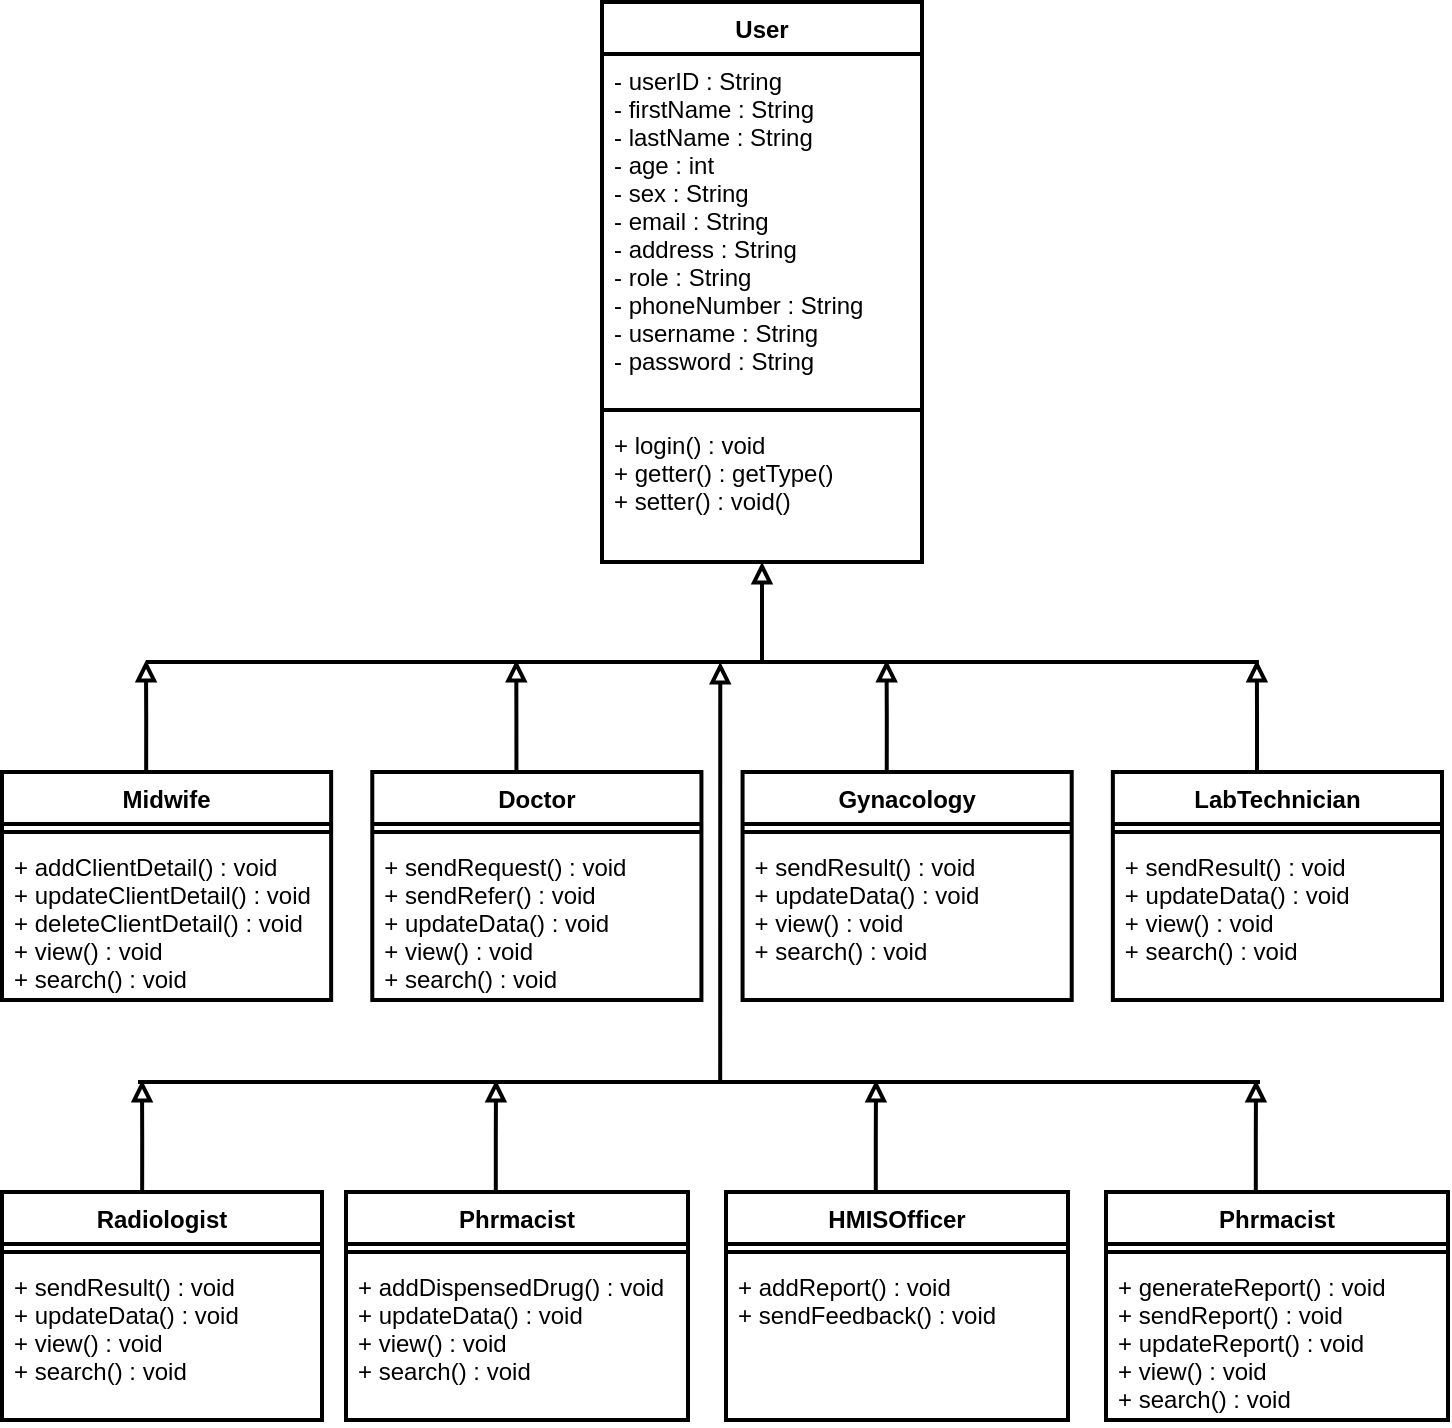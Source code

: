 <mxfile version="18.0.1" type="github">
  <diagram id="C5RBs43oDa-KdzZeNtuy" name="Page-1">
    <mxGraphModel dx="1108" dy="440" grid="1" gridSize="10" guides="1" tooltips="1" connect="1" arrows="1" fold="1" page="1" pageScale="1" pageWidth="827" pageHeight="1169" math="0" shadow="0">
      <root>
        <mxCell id="WIyWlLk6GJQsqaUBKTNV-0" />
        <mxCell id="WIyWlLk6GJQsqaUBKTNV-1" parent="WIyWlLk6GJQsqaUBKTNV-0" />
        <mxCell id="coV18CZ96dicYKJdgp45-4" value="User" style="swimlane;fontStyle=1;align=center;verticalAlign=top;childLayout=stackLayout;horizontal=1;startSize=26;horizontalStack=0;resizeParent=1;resizeParentMax=0;resizeLast=0;collapsible=1;marginBottom=0;strokeWidth=2;spacingTop=0;fontSize=12;" vertex="1" parent="WIyWlLk6GJQsqaUBKTNV-1">
          <mxGeometry x="340" y="225" width="160" height="280" as="geometry" />
        </mxCell>
        <mxCell id="coV18CZ96dicYKJdgp45-5" value="- userID : String&#xa;- firstName : String&#xa;- lastName : String&#xa;- age : int&#xa;- sex : String&#xa;- email : String&#xa;- address : String&#xa;- role : String&#xa;- phoneNumber : String&#xa;- username : String&#xa;- password : String" style="text;strokeColor=none;fillColor=none;align=left;verticalAlign=top;spacingLeft=4;spacingRight=4;overflow=hidden;rotatable=0;points=[[0,0.5],[1,0.5]];portConstraint=eastwest;strokeWidth=2;spacingTop=0;fontSize=12;" vertex="1" parent="coV18CZ96dicYKJdgp45-4">
          <mxGeometry y="26" width="160" height="174" as="geometry" />
        </mxCell>
        <mxCell id="coV18CZ96dicYKJdgp45-6" value="" style="line;strokeWidth=2;fillColor=none;align=left;verticalAlign=middle;spacingTop=0;spacingLeft=3;spacingRight=3;rotatable=0;labelPosition=right;points=[];portConstraint=eastwest;fontSize=12;" vertex="1" parent="coV18CZ96dicYKJdgp45-4">
          <mxGeometry y="200" width="160" height="8" as="geometry" />
        </mxCell>
        <mxCell id="coV18CZ96dicYKJdgp45-7" value="+ login() : void&#xa;+ getter() : getType()&#xa;+ setter() : void()&#xa;" style="text;strokeColor=none;fillColor=none;align=left;verticalAlign=top;spacingLeft=4;spacingRight=4;overflow=hidden;rotatable=0;points=[[0,0.5],[1,0.5]];portConstraint=eastwest;strokeWidth=2;spacingTop=0;fontSize=12;" vertex="1" parent="coV18CZ96dicYKJdgp45-4">
          <mxGeometry y="208" width="160" height="72" as="geometry" />
        </mxCell>
        <mxCell id="coV18CZ96dicYKJdgp45-27" style="edgeStyle=orthogonalEdgeStyle;rounded=0;orthogonalLoop=1;jettySize=auto;html=1;endArrow=block;endFill=0;strokeWidth=2;spacingTop=0;fontSize=12;" edge="1" parent="WIyWlLk6GJQsqaUBKTNV-1">
          <mxGeometry relative="1" as="geometry">
            <mxPoint x="422" y="555" as="sourcePoint" />
            <mxPoint x="420" y="505" as="targetPoint" />
            <Array as="points">
              <mxPoint x="422" y="555" />
            </Array>
          </mxGeometry>
        </mxCell>
        <mxCell id="coV18CZ96dicYKJdgp45-47" value="" style="group" vertex="1" connectable="0" parent="WIyWlLk6GJQsqaUBKTNV-1">
          <mxGeometry x="40" y="551" width="720" height="173" as="geometry" />
        </mxCell>
        <mxCell id="coV18CZ96dicYKJdgp45-13" style="edgeStyle=orthogonalEdgeStyle;rounded=0;orthogonalLoop=1;jettySize=auto;html=1;endArrow=block;endFill=0;exitX=0.438;exitY=0.018;exitDx=0;exitDy=0;exitPerimeter=0;strokeWidth=2;spacingTop=0;fontSize=12;" edge="1" parent="coV18CZ96dicYKJdgp45-47" source="coV18CZ96dicYKJdgp45-9">
          <mxGeometry relative="1" as="geometry">
            <mxPoint x="72" y="54" as="sourcePoint" />
            <mxPoint x="72" y="3" as="targetPoint" />
            <Array as="points" />
          </mxGeometry>
        </mxCell>
        <mxCell id="coV18CZ96dicYKJdgp45-9" value="Midwife" style="swimlane;fontStyle=1;align=center;verticalAlign=top;childLayout=stackLayout;horizontal=1;startSize=26;horizontalStack=0;resizeParent=1;resizeParentMax=0;resizeLast=0;collapsible=1;marginBottom=0;strokeWidth=2;spacingTop=0;fontSize=12;" vertex="1" parent="coV18CZ96dicYKJdgp45-47">
          <mxGeometry y="59" width="164.571" height="114" as="geometry" />
        </mxCell>
        <mxCell id="coV18CZ96dicYKJdgp45-11" value="" style="line;strokeWidth=2;fillColor=none;align=left;verticalAlign=middle;spacingTop=0;spacingLeft=3;spacingRight=3;rotatable=0;labelPosition=right;points=[];portConstraint=eastwest;fontSize=12;" vertex="1" parent="coV18CZ96dicYKJdgp45-9">
          <mxGeometry y="26" width="164.571" height="8" as="geometry" />
        </mxCell>
        <mxCell id="coV18CZ96dicYKJdgp45-12" value="+ addClientDetail() : void&#xa;+ updateClientDetail() : void&#xa;+ deleteClientDetail() : void&#xa;+ view() : void&#xa;+ search() : void&#xa;" style="text;strokeColor=none;fillColor=none;align=left;verticalAlign=top;spacingLeft=4;spacingRight=4;overflow=hidden;rotatable=0;points=[[0,0.5],[1,0.5]];portConstraint=eastwest;strokeWidth=2;spacingTop=0;fontSize=12;" vertex="1" parent="coV18CZ96dicYKJdgp45-9">
          <mxGeometry y="34" width="164.571" height="80" as="geometry" />
        </mxCell>
        <mxCell id="coV18CZ96dicYKJdgp45-14" value="" style="line;strokeWidth=2;fillColor=none;align=left;verticalAlign=middle;spacingTop=0;spacingLeft=3;spacingRight=3;rotatable=0;labelPosition=right;points=[];portConstraint=eastwest;fontSize=12;" vertex="1" parent="coV18CZ96dicYKJdgp45-47">
          <mxGeometry x="72" width="556.457" height="8" as="geometry" />
        </mxCell>
        <mxCell id="coV18CZ96dicYKJdgp45-15" style="edgeStyle=orthogonalEdgeStyle;rounded=0;orthogonalLoop=1;jettySize=auto;html=1;endArrow=block;endFill=0;exitX=0.438;exitY=0.018;exitDx=0;exitDy=0;exitPerimeter=0;strokeWidth=2;spacingTop=0;fontSize=12;" edge="1" parent="coV18CZ96dicYKJdgp45-47" source="coV18CZ96dicYKJdgp45-16">
          <mxGeometry relative="1" as="geometry">
            <mxPoint x="257.143" y="54" as="sourcePoint" />
            <mxPoint x="257.143" y="3" as="targetPoint" />
            <Array as="points" />
          </mxGeometry>
        </mxCell>
        <mxCell id="coV18CZ96dicYKJdgp45-16" value="Doctor" style="swimlane;fontStyle=1;align=center;verticalAlign=top;childLayout=stackLayout;horizontal=1;startSize=26;horizontalStack=0;resizeParent=1;resizeParentMax=0;resizeLast=0;collapsible=1;marginBottom=0;strokeWidth=2;spacingTop=0;fontSize=12;" vertex="1" parent="coV18CZ96dicYKJdgp45-47">
          <mxGeometry x="185.143" y="59" width="164.571" height="114" as="geometry" />
        </mxCell>
        <mxCell id="coV18CZ96dicYKJdgp45-17" value="" style="line;strokeWidth=2;fillColor=none;align=left;verticalAlign=middle;spacingTop=0;spacingLeft=3;spacingRight=3;rotatable=0;labelPosition=right;points=[];portConstraint=eastwest;fontSize=12;" vertex="1" parent="coV18CZ96dicYKJdgp45-16">
          <mxGeometry y="26" width="164.571" height="8" as="geometry" />
        </mxCell>
        <mxCell id="coV18CZ96dicYKJdgp45-18" value="+ sendRequest() : void&#xa;+ sendRefer() : void&#xa;+ updateData() : void&#xa;+ view() : void&#xa;+ search() : void&#xa;" style="text;strokeColor=none;fillColor=none;align=left;verticalAlign=top;spacingLeft=4;spacingRight=4;overflow=hidden;rotatable=0;points=[[0,0.5],[1,0.5]];portConstraint=eastwest;strokeWidth=2;spacingTop=0;fontSize=12;" vertex="1" parent="coV18CZ96dicYKJdgp45-16">
          <mxGeometry y="34" width="164.571" height="80" as="geometry" />
        </mxCell>
        <mxCell id="coV18CZ96dicYKJdgp45-19" style="edgeStyle=orthogonalEdgeStyle;rounded=0;orthogonalLoop=1;jettySize=auto;html=1;endArrow=block;endFill=0;exitX=0.438;exitY=0.018;exitDx=0;exitDy=0;exitPerimeter=0;strokeWidth=2;spacingTop=0;fontSize=12;" edge="1" parent="coV18CZ96dicYKJdgp45-47" source="coV18CZ96dicYKJdgp45-20">
          <mxGeometry relative="1" as="geometry">
            <mxPoint x="442.286" y="54" as="sourcePoint" />
            <mxPoint x="442.286" y="3" as="targetPoint" />
            <Array as="points" />
          </mxGeometry>
        </mxCell>
        <mxCell id="coV18CZ96dicYKJdgp45-20" value="Gynacology" style="swimlane;fontStyle=1;align=center;verticalAlign=top;childLayout=stackLayout;horizontal=1;startSize=26;horizontalStack=0;resizeParent=1;resizeParentMax=0;resizeLast=0;collapsible=1;marginBottom=0;strokeWidth=2;spacingTop=0;fontSize=12;" vertex="1" parent="coV18CZ96dicYKJdgp45-47">
          <mxGeometry x="370.286" y="59" width="164.571" height="114" as="geometry" />
        </mxCell>
        <mxCell id="coV18CZ96dicYKJdgp45-21" value="" style="line;strokeWidth=2;fillColor=none;align=left;verticalAlign=middle;spacingTop=0;spacingLeft=3;spacingRight=3;rotatable=0;labelPosition=right;points=[];portConstraint=eastwest;fontSize=12;" vertex="1" parent="coV18CZ96dicYKJdgp45-20">
          <mxGeometry y="26" width="164.571" height="8" as="geometry" />
        </mxCell>
        <mxCell id="coV18CZ96dicYKJdgp45-22" value="+ sendResult() : void&#xa;+ updateData() : void&#xa;+ view() : void&#xa;+ search() : void" style="text;strokeColor=none;fillColor=none;align=left;verticalAlign=top;spacingLeft=4;spacingRight=4;overflow=hidden;rotatable=0;points=[[0,0.5],[1,0.5]];portConstraint=eastwest;strokeWidth=2;spacingTop=0;fontSize=12;" vertex="1" parent="coV18CZ96dicYKJdgp45-20">
          <mxGeometry y="34" width="164.571" height="80" as="geometry" />
        </mxCell>
        <mxCell id="coV18CZ96dicYKJdgp45-23" style="edgeStyle=orthogonalEdgeStyle;rounded=0;orthogonalLoop=1;jettySize=auto;html=1;endArrow=block;endFill=0;exitX=0.438;exitY=0.018;exitDx=0;exitDy=0;exitPerimeter=0;strokeWidth=2;spacingTop=0;fontSize=12;" edge="1" parent="coV18CZ96dicYKJdgp45-47" source="coV18CZ96dicYKJdgp45-24">
          <mxGeometry relative="1" as="geometry">
            <mxPoint x="627.429" y="54" as="sourcePoint" />
            <mxPoint x="627.429" y="3" as="targetPoint" />
            <Array as="points" />
          </mxGeometry>
        </mxCell>
        <mxCell id="coV18CZ96dicYKJdgp45-24" value="LabTechnician" style="swimlane;fontStyle=1;align=center;verticalAlign=top;childLayout=stackLayout;horizontal=1;startSize=26;horizontalStack=0;resizeParent=1;resizeParentMax=0;resizeLast=0;collapsible=1;marginBottom=0;strokeWidth=2;spacingTop=0;fontSize=12;" vertex="1" parent="coV18CZ96dicYKJdgp45-47">
          <mxGeometry x="555.429" y="59" width="164.571" height="114" as="geometry" />
        </mxCell>
        <mxCell id="coV18CZ96dicYKJdgp45-25" value="" style="line;strokeWidth=2;fillColor=none;align=left;verticalAlign=middle;spacingTop=0;spacingLeft=3;spacingRight=3;rotatable=0;labelPosition=right;points=[];portConstraint=eastwest;fontSize=12;" vertex="1" parent="coV18CZ96dicYKJdgp45-24">
          <mxGeometry y="26" width="164.571" height="8" as="geometry" />
        </mxCell>
        <mxCell id="coV18CZ96dicYKJdgp45-26" value="+ sendResult() : void&#xa;+ updateData() : void&#xa;+ view() : void&#xa;+ search() : void" style="text;strokeColor=none;fillColor=none;align=left;verticalAlign=top;spacingLeft=4;spacingRight=4;overflow=hidden;rotatable=0;points=[[0,0.5],[1,0.5]];portConstraint=eastwest;strokeWidth=2;spacingTop=0;fontSize=12;" vertex="1" parent="coV18CZ96dicYKJdgp45-24">
          <mxGeometry y="34" width="164.571" height="80" as="geometry" />
        </mxCell>
        <mxCell id="coV18CZ96dicYKJdgp45-48" value="" style="group" vertex="1" connectable="0" parent="WIyWlLk6GJQsqaUBKTNV-1">
          <mxGeometry x="40" y="761" width="723" height="173" as="geometry" />
        </mxCell>
        <mxCell id="coV18CZ96dicYKJdgp45-28" style="edgeStyle=orthogonalEdgeStyle;rounded=0;orthogonalLoop=1;jettySize=auto;html=1;endArrow=block;endFill=0;exitX=0.438;exitY=0.018;exitDx=0;exitDy=0;exitPerimeter=0;strokeWidth=2;spacingTop=0;fontSize=12;" edge="1" parent="coV18CZ96dicYKJdgp45-48" source="coV18CZ96dicYKJdgp45-29">
          <mxGeometry relative="1" as="geometry">
            <mxPoint x="70" y="54" as="sourcePoint" />
            <mxPoint x="70" y="3" as="targetPoint" />
            <Array as="points" />
          </mxGeometry>
        </mxCell>
        <mxCell id="coV18CZ96dicYKJdgp45-29" value="Radiologist" style="swimlane;fontStyle=1;align=center;verticalAlign=top;childLayout=stackLayout;horizontal=1;startSize=26;horizontalStack=0;resizeParent=1;resizeParentMax=0;resizeLast=0;collapsible=1;marginBottom=0;strokeWidth=2;spacingTop=0;fontSize=12;" vertex="1" parent="coV18CZ96dicYKJdgp45-48">
          <mxGeometry y="59" width="160" height="114" as="geometry" />
        </mxCell>
        <mxCell id="coV18CZ96dicYKJdgp45-30" value="" style="line;strokeWidth=2;fillColor=none;align=left;verticalAlign=middle;spacingTop=0;spacingLeft=3;spacingRight=3;rotatable=0;labelPosition=right;points=[];portConstraint=eastwest;fontSize=12;" vertex="1" parent="coV18CZ96dicYKJdgp45-29">
          <mxGeometry y="26" width="160" height="8" as="geometry" />
        </mxCell>
        <mxCell id="coV18CZ96dicYKJdgp45-31" value="+ sendResult() : void&#xa;+ updateData() : void&#xa;+ view() : void&#xa;+ search() : void" style="text;strokeColor=none;fillColor=none;align=left;verticalAlign=top;spacingLeft=4;spacingRight=4;overflow=hidden;rotatable=0;points=[[0,0.5],[1,0.5]];portConstraint=eastwest;strokeWidth=2;spacingTop=0;fontSize=12;" vertex="1" parent="coV18CZ96dicYKJdgp45-29">
          <mxGeometry y="34" width="160" height="80" as="geometry" />
        </mxCell>
        <mxCell id="coV18CZ96dicYKJdgp45-34" style="edgeStyle=orthogonalEdgeStyle;rounded=0;orthogonalLoop=1;jettySize=auto;html=1;endArrow=block;endFill=0;exitX=0.438;exitY=0.018;exitDx=0;exitDy=0;exitPerimeter=0;strokeWidth=2;spacingTop=0;fontSize=12;" edge="1" parent="coV18CZ96dicYKJdgp45-48" source="coV18CZ96dicYKJdgp45-35">
          <mxGeometry relative="1" as="geometry">
            <mxPoint x="247" y="54" as="sourcePoint" />
            <mxPoint x="247" y="3" as="targetPoint" />
            <Array as="points" />
          </mxGeometry>
        </mxCell>
        <mxCell id="coV18CZ96dicYKJdgp45-35" value="Phrmacist" style="swimlane;fontStyle=1;align=center;verticalAlign=top;childLayout=stackLayout;horizontal=1;startSize=26;horizontalStack=0;resizeParent=1;resizeParentMax=0;resizeLast=0;collapsible=1;marginBottom=0;strokeWidth=2;spacingTop=0;fontSize=12;" vertex="1" parent="coV18CZ96dicYKJdgp45-48">
          <mxGeometry x="172" y="59" width="171" height="114" as="geometry" />
        </mxCell>
        <mxCell id="coV18CZ96dicYKJdgp45-36" value="" style="line;strokeWidth=2;fillColor=none;align=left;verticalAlign=middle;spacingTop=0;spacingLeft=3;spacingRight=3;rotatable=0;labelPosition=right;points=[];portConstraint=eastwest;fontSize=12;" vertex="1" parent="coV18CZ96dicYKJdgp45-35">
          <mxGeometry y="26" width="171" height="8" as="geometry" />
        </mxCell>
        <mxCell id="coV18CZ96dicYKJdgp45-37" value="+ addDispensedDrug() : void&#xa;+ updateData() : void&#xa;+ view() : void&#xa;+ search() : void&#xa;" style="text;strokeColor=none;fillColor=none;align=left;verticalAlign=top;spacingLeft=4;spacingRight=4;overflow=hidden;rotatable=0;points=[[0,0.5],[1,0.5]];portConstraint=eastwest;strokeWidth=2;spacingTop=0;fontSize=12;" vertex="1" parent="coV18CZ96dicYKJdgp45-35">
          <mxGeometry y="34" width="171" height="80" as="geometry" />
        </mxCell>
        <mxCell id="coV18CZ96dicYKJdgp45-38" style="edgeStyle=orthogonalEdgeStyle;rounded=0;orthogonalLoop=1;jettySize=auto;html=1;endArrow=block;endFill=0;exitX=0.438;exitY=0.018;exitDx=0;exitDy=0;exitPerimeter=0;strokeWidth=2;spacingTop=0;fontSize=12;" edge="1" parent="coV18CZ96dicYKJdgp45-48" source="coV18CZ96dicYKJdgp45-39">
          <mxGeometry relative="1" as="geometry">
            <mxPoint x="437" y="54" as="sourcePoint" />
            <mxPoint x="437" y="3" as="targetPoint" />
            <Array as="points" />
          </mxGeometry>
        </mxCell>
        <mxCell id="coV18CZ96dicYKJdgp45-39" value="HMISOfficer" style="swimlane;fontStyle=1;align=center;verticalAlign=top;childLayout=stackLayout;horizontal=1;startSize=26;horizontalStack=0;resizeParent=1;resizeParentMax=0;resizeLast=0;collapsible=1;marginBottom=0;strokeWidth=2;spacingTop=0;fontSize=12;" vertex="1" parent="coV18CZ96dicYKJdgp45-48">
          <mxGeometry x="362" y="59" width="171" height="114" as="geometry" />
        </mxCell>
        <mxCell id="coV18CZ96dicYKJdgp45-40" value="" style="line;strokeWidth=2;fillColor=none;align=left;verticalAlign=middle;spacingTop=0;spacingLeft=3;spacingRight=3;rotatable=0;labelPosition=right;points=[];portConstraint=eastwest;fontSize=12;" vertex="1" parent="coV18CZ96dicYKJdgp45-39">
          <mxGeometry y="26" width="171" height="8" as="geometry" />
        </mxCell>
        <mxCell id="coV18CZ96dicYKJdgp45-41" value="+ addReport() : void&#xa;+ sendFeedback() : void" style="text;strokeColor=none;fillColor=none;align=left;verticalAlign=top;spacingLeft=4;spacingRight=4;overflow=hidden;rotatable=0;points=[[0,0.5],[1,0.5]];portConstraint=eastwest;strokeWidth=2;spacingTop=0;fontSize=12;" vertex="1" parent="coV18CZ96dicYKJdgp45-39">
          <mxGeometry y="34" width="171" height="80" as="geometry" />
        </mxCell>
        <mxCell id="coV18CZ96dicYKJdgp45-42" style="edgeStyle=orthogonalEdgeStyle;rounded=0;orthogonalLoop=1;jettySize=auto;html=1;endArrow=block;endFill=0;exitX=0.438;exitY=0.018;exitDx=0;exitDy=0;exitPerimeter=0;strokeWidth=2;spacingTop=0;fontSize=12;" edge="1" parent="coV18CZ96dicYKJdgp45-48" source="coV18CZ96dicYKJdgp45-43">
          <mxGeometry relative="1" as="geometry">
            <mxPoint x="627" y="54" as="sourcePoint" />
            <mxPoint x="627" y="3" as="targetPoint" />
            <Array as="points" />
          </mxGeometry>
        </mxCell>
        <mxCell id="coV18CZ96dicYKJdgp45-43" value="Phrmacist" style="swimlane;fontStyle=1;align=center;verticalAlign=top;childLayout=stackLayout;horizontal=1;startSize=26;horizontalStack=0;resizeParent=1;resizeParentMax=0;resizeLast=0;collapsible=1;marginBottom=0;strokeWidth=2;spacingTop=0;fontSize=12;" vertex="1" parent="coV18CZ96dicYKJdgp45-48">
          <mxGeometry x="552" y="59" width="171" height="114" as="geometry" />
        </mxCell>
        <mxCell id="coV18CZ96dicYKJdgp45-44" value="" style="line;strokeWidth=2;fillColor=none;align=left;verticalAlign=middle;spacingTop=0;spacingLeft=3;spacingRight=3;rotatable=0;labelPosition=right;points=[];portConstraint=eastwest;fontSize=12;" vertex="1" parent="coV18CZ96dicYKJdgp45-43">
          <mxGeometry y="26" width="171" height="8" as="geometry" />
        </mxCell>
        <mxCell id="coV18CZ96dicYKJdgp45-45" value="+ generateReport() : void&#xa;+ sendReport() : void&#xa;+ updateReport() : void&#xa;+ view() : void&#xa;+ search() : void&#xa;" style="text;strokeColor=none;fillColor=none;align=left;verticalAlign=top;spacingLeft=4;spacingRight=4;overflow=hidden;rotatable=0;points=[[0,0.5],[1,0.5]];portConstraint=eastwest;strokeWidth=2;spacingTop=0;fontSize=12;" vertex="1" parent="coV18CZ96dicYKJdgp45-43">
          <mxGeometry y="34" width="171" height="80" as="geometry" />
        </mxCell>
        <mxCell id="coV18CZ96dicYKJdgp45-46" value="" style="line;strokeWidth=2;fillColor=none;align=left;verticalAlign=middle;spacingTop=0;spacingLeft=3;spacingRight=3;rotatable=0;labelPosition=right;points=[];portConstraint=eastwest;fontSize=12;" vertex="1" parent="coV18CZ96dicYKJdgp45-48">
          <mxGeometry x="68" width="561" height="8" as="geometry" />
        </mxCell>
        <mxCell id="coV18CZ96dicYKJdgp45-49" style="edgeStyle=orthogonalEdgeStyle;rounded=0;orthogonalLoop=1;jettySize=auto;html=1;endArrow=block;endFill=0;strokeWidth=2;spacingTop=0;fontSize=12;entryX=0.516;entryY=0.5;entryDx=0;entryDy=0;entryPerimeter=0;" edge="1" parent="WIyWlLk6GJQsqaUBKTNV-1" target="coV18CZ96dicYKJdgp45-14">
          <mxGeometry relative="1" as="geometry">
            <mxPoint x="402" y="765" as="sourcePoint" />
            <mxPoint x="400" y="715" as="targetPoint" />
            <Array as="points">
              <mxPoint x="399" y="765" />
            </Array>
          </mxGeometry>
        </mxCell>
      </root>
    </mxGraphModel>
  </diagram>
</mxfile>
